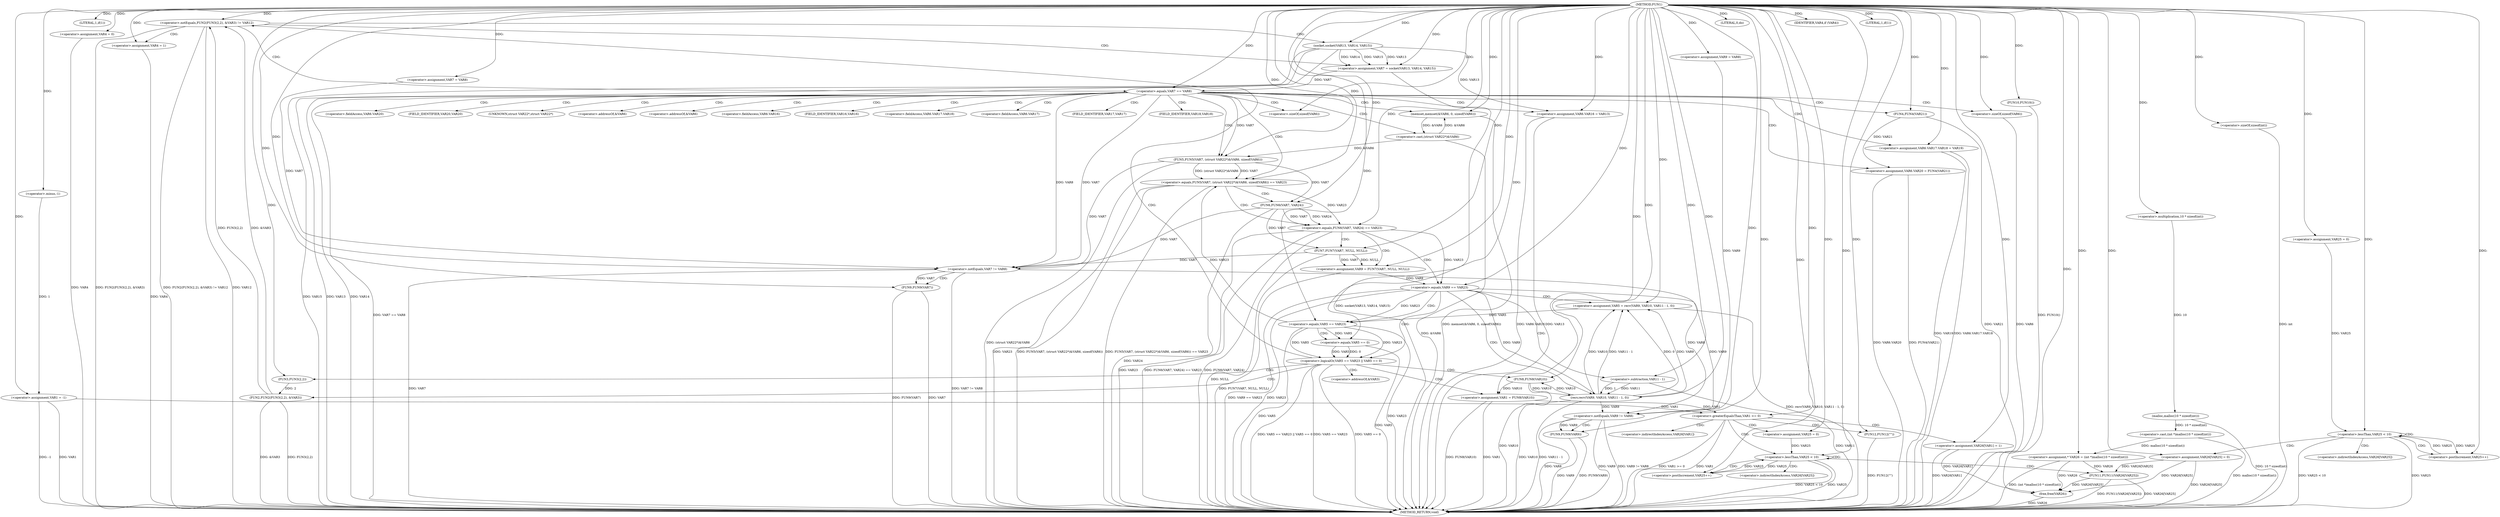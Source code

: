 digraph FUN1 {  
"1000100" [label = "(METHOD,FUN1)" ]
"1000314" [label = "(METHOD_RETURN,void)" ]
"1000103" [label = "(<operator>.assignment,VAR1 = -1)" ]
"1000105" [label = "(<operator>.minus,-1)" ]
"1000108" [label = "(LITERAL,1,if(1))" ]
"1000113" [label = "(<operator>.assignment,VAR4 = 0)" ]
"1000119" [label = "(<operator>.assignment,VAR7 = VAR8)" ]
"1000123" [label = "(<operator>.assignment,VAR9 = VAR8)" ]
"1000130" [label = "(<operator>.notEquals,FUN2(FUN3(2,2), &VAR3) != VAR12)" ]
"1000131" [label = "(FUN2,FUN2(FUN3(2,2), &VAR3))" ]
"1000132" [label = "(FUN3,FUN3(2,2))" ]
"1000140" [label = "(<operator>.assignment,VAR4 = 1)" ]
"1000143" [label = "(<operator>.assignment,VAR7 = socket(VAR13, VAR14, VAR15))" ]
"1000145" [label = "(socket,socket(VAR13, VAR14, VAR15))" ]
"1000150" [label = "(<operator>.equals,VAR7 == VAR8)" ]
"1000155" [label = "(memset,memset(&VAR6, 0, sizeof(VAR6)))" ]
"1000159" [label = "(<operator>.sizeOf,sizeof(VAR6))" ]
"1000161" [label = "(<operator>.assignment,VAR6.VAR16 = VAR13)" ]
"1000166" [label = "(<operator>.assignment,VAR6.VAR17.VAR18 = VAR19)" ]
"1000173" [label = "(<operator>.assignment,VAR6.VAR20 = FUN4(VAR21))" ]
"1000177" [label = "(FUN4,FUN4(VAR21))" ]
"1000180" [label = "(<operator>.equals,FUN5(VAR7, (struct VAR22*)&VAR6, sizeof(VAR6)) == VAR23)" ]
"1000181" [label = "(FUN5,FUN5(VAR7, (struct VAR22*)&VAR6, sizeof(VAR6)))" ]
"1000183" [label = "(<operator>.cast,(struct VAR22*)&VAR6)" ]
"1000187" [label = "(<operator>.sizeOf,sizeof(VAR6))" ]
"1000193" [label = "(<operator>.equals,FUN6(VAR7, VAR24) == VAR23)" ]
"1000194" [label = "(FUN6,FUN6(VAR7, VAR24))" ]
"1000200" [label = "(<operator>.assignment,VAR9 = FUN7(VAR7, NULL, NULL))" ]
"1000202" [label = "(FUN7,FUN7(VAR7, NULL, NULL))" ]
"1000207" [label = "(<operator>.equals,VAR9 == VAR23)" ]
"1000212" [label = "(<operator>.assignment,VAR5 = recv(VAR9, VAR10, VAR11 - 1, 0))" ]
"1000214" [label = "(recv,recv(VAR9, VAR10, VAR11 - 1, 0))" ]
"1000217" [label = "(<operator>.subtraction,VAR11 - 1)" ]
"1000222" [label = "(<operator>.logicalOr,VAR5 == VAR23 || VAR5 == 0)" ]
"1000223" [label = "(<operator>.equals,VAR5 == VAR23)" ]
"1000226" [label = "(<operator>.equals,VAR5 == 0)" ]
"1000231" [label = "(<operator>.assignment,VAR1 = FUN8(VAR10))" ]
"1000233" [label = "(FUN8,FUN8(VAR10))" ]
"1000235" [label = "(LITERAL,0,do)" ]
"1000237" [label = "(<operator>.notEquals,VAR7 != VAR8)" ]
"1000241" [label = "(FUN9,FUN9(VAR7))" ]
"1000244" [label = "(<operator>.notEquals,VAR9 != VAR8)" ]
"1000248" [label = "(FUN9,FUN9(VAR9))" ]
"1000251" [label = "(IDENTIFIER,VAR4,if (VAR4))" ]
"1000253" [label = "(FUN10,FUN10())" ]
"1000255" [label = "(LITERAL,1,if(1))" ]
"1000260" [label = "(<operator>.assignment,* VAR26 = (int *)malloc(10 * sizeof(int)))" ]
"1000262" [label = "(<operator>.cast,(int *)malloc(10 * sizeof(int)))" ]
"1000264" [label = "(malloc,malloc(10 * sizeof(int)))" ]
"1000265" [label = "(<operator>.multiplication,10 * sizeof(int))" ]
"1000267" [label = "(<operator>.sizeOf,sizeof(int))" ]
"1000270" [label = "(<operator>.assignment,VAR25 = 0)" ]
"1000273" [label = "(<operator>.lessThan,VAR25 < 10)" ]
"1000276" [label = "(<operator>.postIncrement,VAR25++)" ]
"1000279" [label = "(<operator>.assignment,VAR26[VAR25] = 0)" ]
"1000285" [label = "(<operator>.greaterEqualsThan,VAR1 >= 0)" ]
"1000289" [label = "(<operator>.assignment,VAR26[VAR1] = 1)" ]
"1000295" [label = "(<operator>.assignment,VAR25 = 0)" ]
"1000298" [label = "(<operator>.lessThan,VAR25 < 10)" ]
"1000301" [label = "(<operator>.postIncrement,VAR25++)" ]
"1000304" [label = "(FUN11,FUN11(VAR26[VAR25]))" ]
"1000310" [label = "(FUN12,FUN12(\"\"))" ]
"1000312" [label = "(free,free(VAR26))" ]
"1000135" [label = "(<operator>.addressOf,&VAR3)" ]
"1000156" [label = "(<operator>.addressOf,&VAR6)" ]
"1000162" [label = "(<operator>.fieldAccess,VAR6.VAR16)" ]
"1000164" [label = "(FIELD_IDENTIFIER,VAR16,VAR16)" ]
"1000167" [label = "(<operator>.fieldAccess,VAR6.VAR17.VAR18)" ]
"1000168" [label = "(<operator>.fieldAccess,VAR6.VAR17)" ]
"1000170" [label = "(FIELD_IDENTIFIER,VAR17,VAR17)" ]
"1000171" [label = "(FIELD_IDENTIFIER,VAR18,VAR18)" ]
"1000174" [label = "(<operator>.fieldAccess,VAR6.VAR20)" ]
"1000176" [label = "(FIELD_IDENTIFIER,VAR20,VAR20)" ]
"1000184" [label = "(UNKNOWN,struct VAR22*,struct VAR22*)" ]
"1000185" [label = "(<operator>.addressOf,&VAR6)" ]
"1000280" [label = "(<operator>.indirectIndexAccess,VAR26[VAR25])" ]
"1000290" [label = "(<operator>.indirectIndexAccess,VAR26[VAR1])" ]
"1000305" [label = "(<operator>.indirectIndexAccess,VAR26[VAR25])" ]
  "1000183" -> "1000314"  [ label = "DDG: &VAR6"] 
  "1000231" -> "1000314"  [ label = "DDG: FUN8(VAR10)"] 
  "1000103" -> "1000314"  [ label = "DDG: VAR1"] 
  "1000207" -> "1000314"  [ label = "DDG: VAR9 == VAR23"] 
  "1000248" -> "1000314"  [ label = "DDG: FUN9(VAR9)"] 
  "1000310" -> "1000314"  [ label = "DDG: FUN12(\"\")"] 
  "1000187" -> "1000314"  [ label = "DDG: VAR6"] 
  "1000177" -> "1000314"  [ label = "DDG: VAR21"] 
  "1000130" -> "1000314"  [ label = "DDG: FUN2(FUN3(2,2), &VAR3) != VAR12"] 
  "1000285" -> "1000314"  [ label = "DDG: VAR1"] 
  "1000298" -> "1000314"  [ label = "DDG: VAR25 < 10"] 
  "1000166" -> "1000314"  [ label = "DDG: VAR19"] 
  "1000223" -> "1000314"  [ label = "DDG: VAR23"] 
  "1000193" -> "1000314"  [ label = "DDG: FUN6(VAR7, VAR24)"] 
  "1000226" -> "1000314"  [ label = "DDG: VAR5"] 
  "1000222" -> "1000314"  [ label = "DDG: VAR5 == VAR23"] 
  "1000237" -> "1000314"  [ label = "DDG: VAR7 != VAR8"] 
  "1000207" -> "1000314"  [ label = "DDG: VAR23"] 
  "1000285" -> "1000314"  [ label = "DDG: VAR1 >= 0"] 
  "1000253" -> "1000314"  [ label = "DDG: FUN10()"] 
  "1000289" -> "1000314"  [ label = "DDG: VAR26[VAR1]"] 
  "1000279" -> "1000314"  [ label = "DDG: VAR26[VAR25]"] 
  "1000304" -> "1000314"  [ label = "DDG: FUN11(VAR26[VAR25])"] 
  "1000214" -> "1000314"  [ label = "DDG: VAR10"] 
  "1000103" -> "1000314"  [ label = "DDG: -1"] 
  "1000222" -> "1000314"  [ label = "DDG: VAR5 == 0"] 
  "1000298" -> "1000314"  [ label = "DDG: VAR25"] 
  "1000312" -> "1000314"  [ label = "DDG: VAR26"] 
  "1000214" -> "1000314"  [ label = "DDG: VAR11 - 1"] 
  "1000212" -> "1000314"  [ label = "DDG: recv(VAR9, VAR10, VAR11 - 1, 0)"] 
  "1000180" -> "1000314"  [ label = "DDG: VAR23"] 
  "1000237" -> "1000314"  [ label = "DDG: VAR7"] 
  "1000113" -> "1000314"  [ label = "DDG: VAR4"] 
  "1000304" -> "1000314"  [ label = "DDG: VAR26[VAR25]"] 
  "1000131" -> "1000314"  [ label = "DDG: FUN3(2,2)"] 
  "1000140" -> "1000314"  [ label = "DDG: VAR4"] 
  "1000264" -> "1000314"  [ label = "DDG: 10 * sizeof(int)"] 
  "1000267" -> "1000314"  [ label = "DDG: int"] 
  "1000155" -> "1000314"  [ label = "DDG: memset(&VAR6, 0, sizeof(VAR6))"] 
  "1000166" -> "1000314"  [ label = "DDG: VAR6.VAR17.VAR18"] 
  "1000180" -> "1000314"  [ label = "DDG: FUN5(VAR7, (struct VAR22*)&VAR6, sizeof(VAR6))"] 
  "1000273" -> "1000314"  [ label = "DDG: VAR25"] 
  "1000180" -> "1000314"  [ label = "DDG: FUN5(VAR7, (struct VAR22*)&VAR6, sizeof(VAR6)) == VAR23"] 
  "1000262" -> "1000314"  [ label = "DDG: malloc(10 * sizeof(int))"] 
  "1000217" -> "1000314"  [ label = "DDG: VAR11"] 
  "1000222" -> "1000314"  [ label = "DDG: VAR5 == VAR23 || VAR5 == 0"] 
  "1000145" -> "1000314"  [ label = "DDG: VAR15"] 
  "1000260" -> "1000314"  [ label = "DDG: (int *)malloc(10 * sizeof(int))"] 
  "1000193" -> "1000314"  [ label = "DDG: VAR23"] 
  "1000273" -> "1000314"  [ label = "DDG: VAR25 < 10"] 
  "1000231" -> "1000314"  [ label = "DDG: VAR1"] 
  "1000131" -> "1000314"  [ label = "DDG: &VAR3"] 
  "1000193" -> "1000314"  [ label = "DDG: FUN6(VAR7, VAR24) == VAR23"] 
  "1000233" -> "1000314"  [ label = "DDG: VAR10"] 
  "1000241" -> "1000314"  [ label = "DDG: VAR7"] 
  "1000143" -> "1000314"  [ label = "DDG: socket(VAR13, VAR14, VAR15)"] 
  "1000173" -> "1000314"  [ label = "DDG: FUN4(VAR21)"] 
  "1000244" -> "1000314"  [ label = "DDG: VAR9 != VAR8"] 
  "1000150" -> "1000314"  [ label = "DDG: VAR7 == VAR8"] 
  "1000202" -> "1000314"  [ label = "DDG: NULL"] 
  "1000244" -> "1000314"  [ label = "DDG: VAR9"] 
  "1000194" -> "1000314"  [ label = "DDG: VAR24"] 
  "1000161" -> "1000314"  [ label = "DDG: VAR6.VAR16"] 
  "1000244" -> "1000314"  [ label = "DDG: VAR8"] 
  "1000145" -> "1000314"  [ label = "DDG: VAR13"] 
  "1000241" -> "1000314"  [ label = "DDG: FUN9(VAR7)"] 
  "1000145" -> "1000314"  [ label = "DDG: VAR14"] 
  "1000181" -> "1000314"  [ label = "DDG: (struct VAR22*)&VAR6"] 
  "1000173" -> "1000314"  [ label = "DDG: VAR6.VAR20"] 
  "1000130" -> "1000314"  [ label = "DDG: VAR12"] 
  "1000248" -> "1000314"  [ label = "DDG: VAR9"] 
  "1000223" -> "1000314"  [ label = "DDG: VAR5"] 
  "1000161" -> "1000314"  [ label = "DDG: VAR13"] 
  "1000130" -> "1000314"  [ label = "DDG: FUN2(FUN3(2,2), &VAR3)"] 
  "1000200" -> "1000314"  [ label = "DDG: FUN7(VAR7, NULL, NULL)"] 
  "1000105" -> "1000103"  [ label = "DDG: 1"] 
  "1000100" -> "1000103"  [ label = "DDG: "] 
  "1000100" -> "1000105"  [ label = "DDG: "] 
  "1000100" -> "1000108"  [ label = "DDG: "] 
  "1000100" -> "1000113"  [ label = "DDG: "] 
  "1000100" -> "1000119"  [ label = "DDG: "] 
  "1000100" -> "1000123"  [ label = "DDG: "] 
  "1000131" -> "1000130"  [ label = "DDG: FUN3(2,2)"] 
  "1000131" -> "1000130"  [ label = "DDG: &VAR3"] 
  "1000132" -> "1000131"  [ label = "DDG: 2"] 
  "1000100" -> "1000132"  [ label = "DDG: "] 
  "1000100" -> "1000130"  [ label = "DDG: "] 
  "1000100" -> "1000140"  [ label = "DDG: "] 
  "1000145" -> "1000143"  [ label = "DDG: VAR13"] 
  "1000145" -> "1000143"  [ label = "DDG: VAR14"] 
  "1000145" -> "1000143"  [ label = "DDG: VAR15"] 
  "1000100" -> "1000143"  [ label = "DDG: "] 
  "1000100" -> "1000145"  [ label = "DDG: "] 
  "1000143" -> "1000150"  [ label = "DDG: VAR7"] 
  "1000100" -> "1000150"  [ label = "DDG: "] 
  "1000183" -> "1000155"  [ label = "DDG: &VAR6"] 
  "1000100" -> "1000155"  [ label = "DDG: "] 
  "1000100" -> "1000159"  [ label = "DDG: "] 
  "1000145" -> "1000161"  [ label = "DDG: VAR13"] 
  "1000100" -> "1000161"  [ label = "DDG: "] 
  "1000100" -> "1000166"  [ label = "DDG: "] 
  "1000177" -> "1000173"  [ label = "DDG: VAR21"] 
  "1000100" -> "1000177"  [ label = "DDG: "] 
  "1000181" -> "1000180"  [ label = "DDG: VAR7"] 
  "1000181" -> "1000180"  [ label = "DDG: (struct VAR22*)&VAR6"] 
  "1000150" -> "1000181"  [ label = "DDG: VAR7"] 
  "1000100" -> "1000181"  [ label = "DDG: "] 
  "1000183" -> "1000181"  [ label = "DDG: &VAR6"] 
  "1000155" -> "1000183"  [ label = "DDG: &VAR6"] 
  "1000100" -> "1000187"  [ label = "DDG: "] 
  "1000223" -> "1000180"  [ label = "DDG: VAR23"] 
  "1000100" -> "1000180"  [ label = "DDG: "] 
  "1000194" -> "1000193"  [ label = "DDG: VAR7"] 
  "1000194" -> "1000193"  [ label = "DDG: VAR24"] 
  "1000181" -> "1000194"  [ label = "DDG: VAR7"] 
  "1000100" -> "1000194"  [ label = "DDG: "] 
  "1000180" -> "1000193"  [ label = "DDG: VAR23"] 
  "1000100" -> "1000193"  [ label = "DDG: "] 
  "1000202" -> "1000200"  [ label = "DDG: VAR7"] 
  "1000202" -> "1000200"  [ label = "DDG: NULL"] 
  "1000100" -> "1000200"  [ label = "DDG: "] 
  "1000194" -> "1000202"  [ label = "DDG: VAR7"] 
  "1000100" -> "1000202"  [ label = "DDG: "] 
  "1000200" -> "1000207"  [ label = "DDG: VAR9"] 
  "1000100" -> "1000207"  [ label = "DDG: "] 
  "1000193" -> "1000207"  [ label = "DDG: VAR23"] 
  "1000214" -> "1000212"  [ label = "DDG: VAR9"] 
  "1000214" -> "1000212"  [ label = "DDG: VAR10"] 
  "1000214" -> "1000212"  [ label = "DDG: VAR11 - 1"] 
  "1000214" -> "1000212"  [ label = "DDG: 0"] 
  "1000100" -> "1000212"  [ label = "DDG: "] 
  "1000207" -> "1000214"  [ label = "DDG: VAR9"] 
  "1000100" -> "1000214"  [ label = "DDG: "] 
  "1000233" -> "1000214"  [ label = "DDG: VAR10"] 
  "1000217" -> "1000214"  [ label = "DDG: VAR11"] 
  "1000217" -> "1000214"  [ label = "DDG: 1"] 
  "1000100" -> "1000217"  [ label = "DDG: "] 
  "1000223" -> "1000222"  [ label = "DDG: VAR5"] 
  "1000223" -> "1000222"  [ label = "DDG: VAR23"] 
  "1000212" -> "1000223"  [ label = "DDG: VAR5"] 
  "1000100" -> "1000223"  [ label = "DDG: "] 
  "1000207" -> "1000223"  [ label = "DDG: VAR23"] 
  "1000226" -> "1000222"  [ label = "DDG: VAR5"] 
  "1000226" -> "1000222"  [ label = "DDG: 0"] 
  "1000223" -> "1000226"  [ label = "DDG: VAR5"] 
  "1000100" -> "1000226"  [ label = "DDG: "] 
  "1000233" -> "1000231"  [ label = "DDG: VAR10"] 
  "1000100" -> "1000231"  [ label = "DDG: "] 
  "1000214" -> "1000233"  [ label = "DDG: VAR10"] 
  "1000100" -> "1000233"  [ label = "DDG: "] 
  "1000100" -> "1000235"  [ label = "DDG: "] 
  "1000181" -> "1000237"  [ label = "DDG: VAR7"] 
  "1000150" -> "1000237"  [ label = "DDG: VAR7"] 
  "1000194" -> "1000237"  [ label = "DDG: VAR7"] 
  "1000202" -> "1000237"  [ label = "DDG: VAR7"] 
  "1000119" -> "1000237"  [ label = "DDG: VAR7"] 
  "1000100" -> "1000237"  [ label = "DDG: "] 
  "1000150" -> "1000237"  [ label = "DDG: VAR8"] 
  "1000237" -> "1000241"  [ label = "DDG: VAR7"] 
  "1000100" -> "1000241"  [ label = "DDG: "] 
  "1000207" -> "1000244"  [ label = "DDG: VAR9"] 
  "1000214" -> "1000244"  [ label = "DDG: VAR9"] 
  "1000123" -> "1000244"  [ label = "DDG: VAR9"] 
  "1000100" -> "1000244"  [ label = "DDG: "] 
  "1000237" -> "1000244"  [ label = "DDG: VAR8"] 
  "1000244" -> "1000248"  [ label = "DDG: VAR9"] 
  "1000100" -> "1000248"  [ label = "DDG: "] 
  "1000100" -> "1000251"  [ label = "DDG: "] 
  "1000100" -> "1000253"  [ label = "DDG: "] 
  "1000100" -> "1000255"  [ label = "DDG: "] 
  "1000262" -> "1000260"  [ label = "DDG: malloc(10 * sizeof(int))"] 
  "1000100" -> "1000260"  [ label = "DDG: "] 
  "1000264" -> "1000262"  [ label = "DDG: 10 * sizeof(int)"] 
  "1000265" -> "1000264"  [ label = "DDG: 10"] 
  "1000100" -> "1000265"  [ label = "DDG: "] 
  "1000100" -> "1000267"  [ label = "DDG: "] 
  "1000100" -> "1000270"  [ label = "DDG: "] 
  "1000276" -> "1000273"  [ label = "DDG: VAR25"] 
  "1000270" -> "1000273"  [ label = "DDG: VAR25"] 
  "1000100" -> "1000273"  [ label = "DDG: "] 
  "1000273" -> "1000276"  [ label = "DDG: VAR25"] 
  "1000100" -> "1000276"  [ label = "DDG: "] 
  "1000100" -> "1000279"  [ label = "DDG: "] 
  "1000103" -> "1000285"  [ label = "DDG: VAR1"] 
  "1000231" -> "1000285"  [ label = "DDG: VAR1"] 
  "1000100" -> "1000285"  [ label = "DDG: "] 
  "1000100" -> "1000289"  [ label = "DDG: "] 
  "1000100" -> "1000295"  [ label = "DDG: "] 
  "1000295" -> "1000298"  [ label = "DDG: VAR25"] 
  "1000301" -> "1000298"  [ label = "DDG: VAR25"] 
  "1000100" -> "1000298"  [ label = "DDG: "] 
  "1000298" -> "1000301"  [ label = "DDG: VAR25"] 
  "1000100" -> "1000301"  [ label = "DDG: "] 
  "1000279" -> "1000304"  [ label = "DDG: VAR26[VAR25]"] 
  "1000260" -> "1000304"  [ label = "DDG: VAR26"] 
  "1000100" -> "1000310"  [ label = "DDG: "] 
  "1000304" -> "1000312"  [ label = "DDG: VAR26[VAR25]"] 
  "1000260" -> "1000312"  [ label = "DDG: VAR26"] 
  "1000289" -> "1000312"  [ label = "DDG: VAR26[VAR1]"] 
  "1000279" -> "1000312"  [ label = "DDG: VAR26[VAR25]"] 
  "1000100" -> "1000312"  [ label = "DDG: "] 
  "1000130" -> "1000150"  [ label = "CDG: "] 
  "1000130" -> "1000145"  [ label = "CDG: "] 
  "1000130" -> "1000143"  [ label = "CDG: "] 
  "1000130" -> "1000140"  [ label = "CDG: "] 
  "1000150" -> "1000164"  [ label = "CDG: "] 
  "1000150" -> "1000174"  [ label = "CDG: "] 
  "1000150" -> "1000156"  [ label = "CDG: "] 
  "1000150" -> "1000161"  [ label = "CDG: "] 
  "1000150" -> "1000166"  [ label = "CDG: "] 
  "1000150" -> "1000180"  [ label = "CDG: "] 
  "1000150" -> "1000183"  [ label = "CDG: "] 
  "1000150" -> "1000167"  [ label = "CDG: "] 
  "1000150" -> "1000176"  [ label = "CDG: "] 
  "1000150" -> "1000187"  [ label = "CDG: "] 
  "1000150" -> "1000185"  [ label = "CDG: "] 
  "1000150" -> "1000168"  [ label = "CDG: "] 
  "1000150" -> "1000159"  [ label = "CDG: "] 
  "1000150" -> "1000173"  [ label = "CDG: "] 
  "1000150" -> "1000155"  [ label = "CDG: "] 
  "1000150" -> "1000170"  [ label = "CDG: "] 
  "1000150" -> "1000171"  [ label = "CDG: "] 
  "1000150" -> "1000184"  [ label = "CDG: "] 
  "1000150" -> "1000177"  [ label = "CDG: "] 
  "1000150" -> "1000162"  [ label = "CDG: "] 
  "1000150" -> "1000181"  [ label = "CDG: "] 
  "1000180" -> "1000194"  [ label = "CDG: "] 
  "1000180" -> "1000193"  [ label = "CDG: "] 
  "1000193" -> "1000200"  [ label = "CDG: "] 
  "1000193" -> "1000207"  [ label = "CDG: "] 
  "1000193" -> "1000202"  [ label = "CDG: "] 
  "1000207" -> "1000222"  [ label = "CDG: "] 
  "1000207" -> "1000214"  [ label = "CDG: "] 
  "1000207" -> "1000217"  [ label = "CDG: "] 
  "1000207" -> "1000212"  [ label = "CDG: "] 
  "1000207" -> "1000223"  [ label = "CDG: "] 
  "1000222" -> "1000233"  [ label = "CDG: "] 
  "1000222" -> "1000231"  [ label = "CDG: "] 
  "1000222" -> "1000132"  [ label = "CDG: "] 
  "1000222" -> "1000130"  [ label = "CDG: "] 
  "1000222" -> "1000135"  [ label = "CDG: "] 
  "1000222" -> "1000131"  [ label = "CDG: "] 
  "1000223" -> "1000226"  [ label = "CDG: "] 
  "1000237" -> "1000241"  [ label = "CDG: "] 
  "1000244" -> "1000248"  [ label = "CDG: "] 
  "1000273" -> "1000276"  [ label = "CDG: "] 
  "1000273" -> "1000273"  [ label = "CDG: "] 
  "1000273" -> "1000279"  [ label = "CDG: "] 
  "1000273" -> "1000280"  [ label = "CDG: "] 
  "1000285" -> "1000310"  [ label = "CDG: "] 
  "1000285" -> "1000298"  [ label = "CDG: "] 
  "1000285" -> "1000289"  [ label = "CDG: "] 
  "1000285" -> "1000295"  [ label = "CDG: "] 
  "1000285" -> "1000290"  [ label = "CDG: "] 
  "1000298" -> "1000305"  [ label = "CDG: "] 
  "1000298" -> "1000298"  [ label = "CDG: "] 
  "1000298" -> "1000304"  [ label = "CDG: "] 
  "1000298" -> "1000301"  [ label = "CDG: "] 
}
